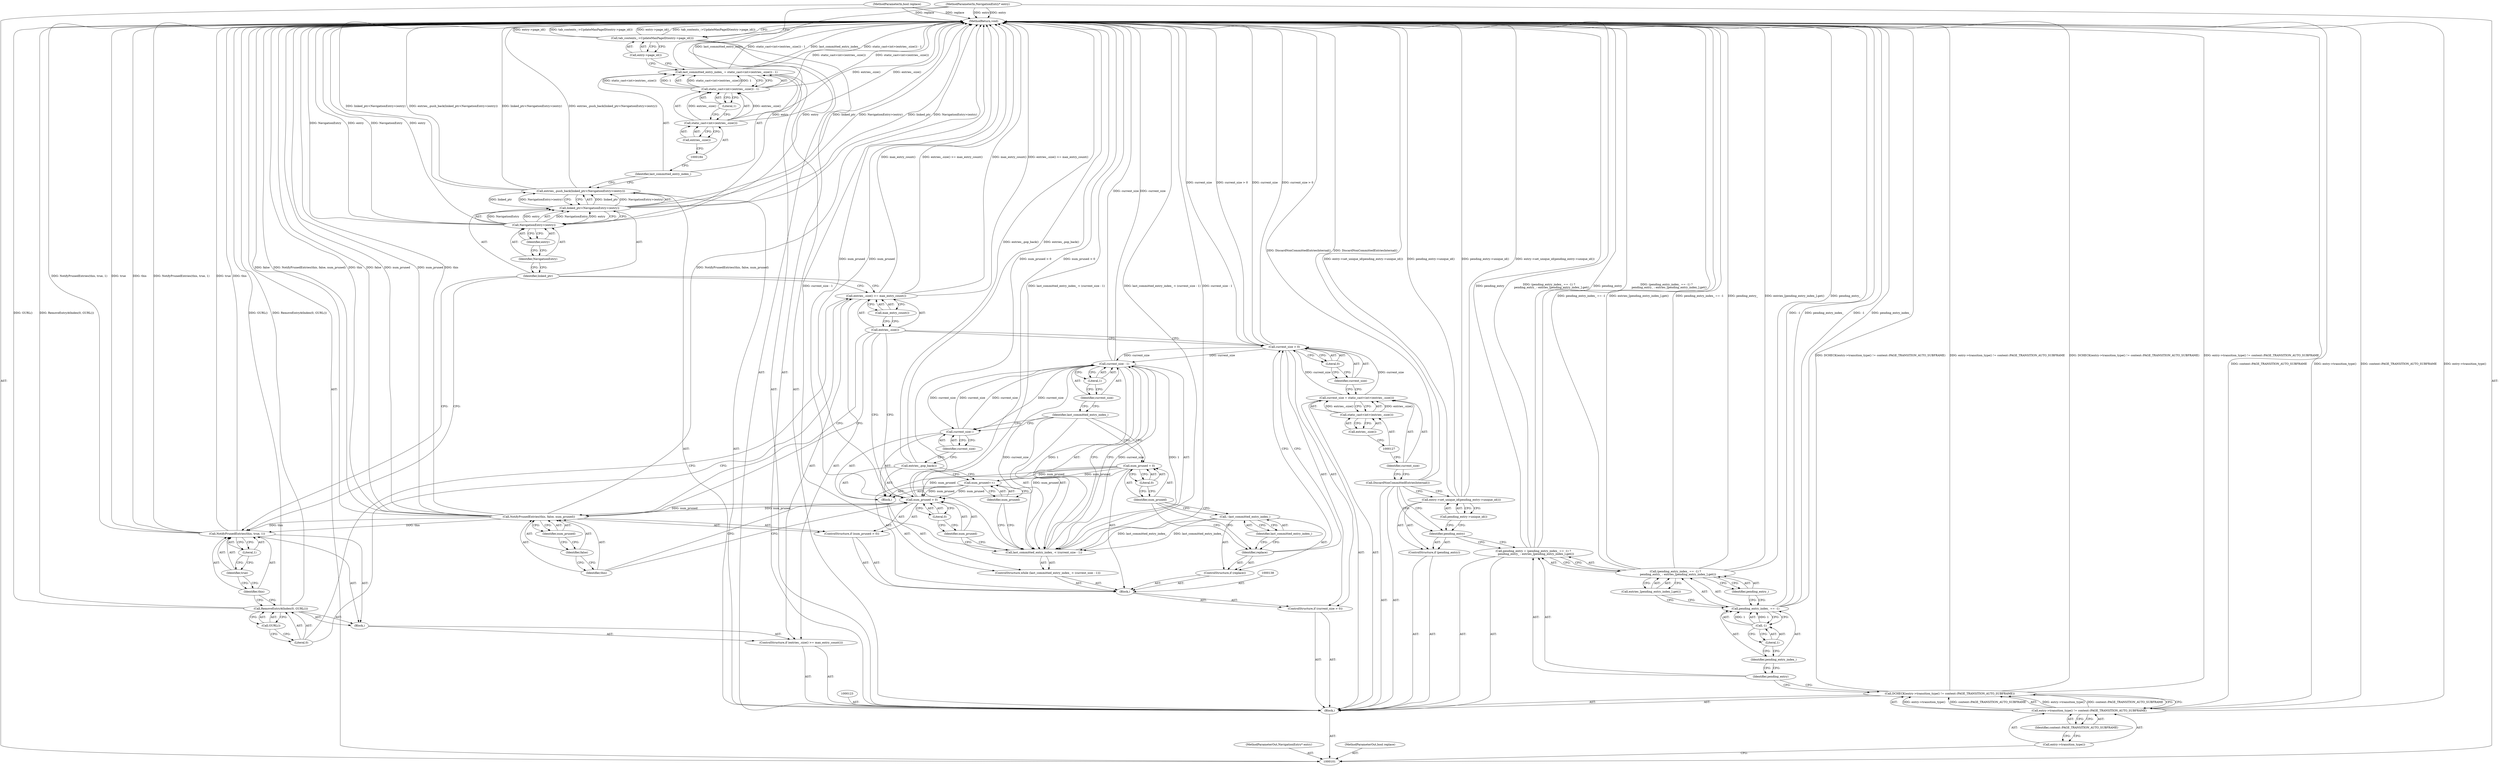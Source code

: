 digraph "1_Chrome_6a13a6c2fbae0b3269743e6a141fdfe0d9ec9793_5" {
"1000189" [label="(MethodReturn,void)"];
"1000102" [label="(MethodParameterIn,NavigationEntry* entry)"];
"1000312" [label="(MethodParameterOut,NavigationEntry* entry)"];
"1000122" [label="(Call,DiscardNonCommittedEntriesInternal())"];
"1000126" [label="(Call,static_cast<int>(entries_.size()))"];
"1000128" [label="(Call,entries_.size())"];
"1000124" [label="(Call,current_size = static_cast<int>(entries_.size()))"];
"1000125" [label="(Identifier,current_size)"];
"1000129" [label="(ControlStructure,if (current_size > 0))"];
"1000132" [label="(Literal,0)"];
"1000130" [label="(Call,current_size > 0)"];
"1000131" [label="(Identifier,current_size)"];
"1000134" [label="(ControlStructure,if (replace))"];
"1000135" [label="(Identifier,replace)"];
"1000136" [label="(Call,--last_committed_entry_index_)"];
"1000137" [label="(Identifier,last_committed_entry_index_)"];
"1000141" [label="(Literal,0)"];
"1000133" [label="(Block,)"];
"1000139" [label="(Call,num_pruned = 0)"];
"1000140" [label="(Identifier,num_pruned)"];
"1000143" [label="(Call,last_committed_entry_index_ < (current_size - 1))"];
"1000144" [label="(Identifier,last_committed_entry_index_)"];
"1000142" [label="(ControlStructure,while (last_committed_entry_index_ < (current_size - 1)))"];
"1000145" [label="(Call,current_size - 1)"];
"1000146" [label="(Identifier,current_size)"];
"1000147" [label="(Literal,1)"];
"1000148" [label="(Block,)"];
"1000103" [label="(MethodParameterIn,bool replace)"];
"1000313" [label="(MethodParameterOut,bool replace)"];
"1000104" [label="(Block,)"];
"1000149" [label="(Call,num_pruned++)"];
"1000150" [label="(Identifier,num_pruned)"];
"1000151" [label="(Call,entries_.pop_back())"];
"1000152" [label="(Call,current_size--)"];
"1000153" [label="(Identifier,current_size)"];
"1000157" [label="(Literal,0)"];
"1000154" [label="(ControlStructure,if (num_pruned > 0))"];
"1000155" [label="(Call,num_pruned > 0)"];
"1000156" [label="(Identifier,num_pruned)"];
"1000159" [label="(Identifier,this)"];
"1000160" [label="(Identifier,false)"];
"1000161" [label="(Identifier,num_pruned)"];
"1000158" [label="(Call,NotifyPrunedEntries(this, false, num_pruned))"];
"1000165" [label="(Call,max_entry_count())"];
"1000162" [label="(ControlStructure,if (entries_.size() >= max_entry_count()))"];
"1000166" [label="(Block,)"];
"1000163" [label="(Call,entries_.size() >= max_entry_count())"];
"1000164" [label="(Call,entries_.size())"];
"1000168" [label="(Literal,0)"];
"1000169" [label="(Call,GURL())"];
"1000167" [label="(Call,RemoveEntryAtIndex(0, GURL()))"];
"1000105" [label="(Call,DCHECK(entry->transition_type() != content::PAGE_TRANSITION_AUTO_SUBFRAME))"];
"1000108" [label="(Identifier,content::PAGE_TRANSITION_AUTO_SUBFRAME)"];
"1000106" [label="(Call,entry->transition_type() != content::PAGE_TRANSITION_AUTO_SUBFRAME)"];
"1000107" [label="(Call,entry->transition_type())"];
"1000171" [label="(Identifier,this)"];
"1000172" [label="(Identifier,true)"];
"1000173" [label="(Literal,1)"];
"1000170" [label="(Call,NotifyPrunedEntries(this, true, 1))"];
"1000174" [label="(Call,entries_.push_back(linked_ptr<NavigationEntry>(entry)))"];
"1000175" [label="(Call,linked_ptr<NavigationEntry>(entry))"];
"1000176" [label="(Identifier,linked_ptr)"];
"1000177" [label="(Call,NavigationEntry>(entry))"];
"1000178" [label="(Identifier,NavigationEntry)"];
"1000179" [label="(Identifier,entry)"];
"1000180" [label="(Call,last_committed_entry_index_ = static_cast<int>(entries_.size()) - 1)"];
"1000181" [label="(Identifier,last_committed_entry_index_)"];
"1000182" [label="(Call,static_cast<int>(entries_.size()) - 1)"];
"1000183" [label="(Call,static_cast<int>(entries_.size()))"];
"1000185" [label="(Call,entries_.size())"];
"1000186" [label="(Literal,1)"];
"1000187" [label="(Call,tab_contents_->UpdateMaxPageID(entry->page_id()))"];
"1000188" [label="(Call,entry->page_id())"];
"1000109" [label="(Call,pending_entry = (pending_entry_index_ == -1) ?\n      pending_entry_ : entries_[pending_entry_index_].get())"];
"1000110" [label="(Identifier,pending_entry)"];
"1000111" [label="(Call,(pending_entry_index_ == -1) ?\n      pending_entry_ : entries_[pending_entry_index_].get())"];
"1000112" [label="(Call,pending_entry_index_ == -1)"];
"1000113" [label="(Identifier,pending_entry_index_)"];
"1000114" [label="(Call,-1)"];
"1000115" [label="(Literal,1)"];
"1000117" [label="(Call,entries_[pending_entry_index_].get())"];
"1000116" [label="(Identifier,pending_entry_)"];
"1000118" [label="(ControlStructure,if (pending_entry))"];
"1000119" [label="(Identifier,pending_entry)"];
"1000121" [label="(Call,pending_entry->unique_id())"];
"1000120" [label="(Call,entry->set_unique_id(pending_entry->unique_id()))"];
"1000189" -> "1000101"  [label="AST: "];
"1000189" -> "1000187"  [label="CFG: "];
"1000130" -> "1000189"  [label="DDG: current_size > 0"];
"1000130" -> "1000189"  [label="DDG: current_size"];
"1000106" -> "1000189"  [label="DDG: content::PAGE_TRANSITION_AUTO_SUBFRAME"];
"1000106" -> "1000189"  [label="DDG: entry->transition_type()"];
"1000183" -> "1000189"  [label="DDG: entries_.size()"];
"1000167" -> "1000189"  [label="DDG: GURL()"];
"1000167" -> "1000189"  [label="DDG: RemoveEntryAtIndex(0, GURL())"];
"1000177" -> "1000189"  [label="DDG: entry"];
"1000177" -> "1000189"  [label="DDG: NavigationEntry"];
"1000105" -> "1000189"  [label="DDG: DCHECK(entry->transition_type() != content::PAGE_TRANSITION_AUTO_SUBFRAME)"];
"1000105" -> "1000189"  [label="DDG: entry->transition_type() != content::PAGE_TRANSITION_AUTO_SUBFRAME"];
"1000180" -> "1000189"  [label="DDG: last_committed_entry_index_"];
"1000180" -> "1000189"  [label="DDG: static_cast<int>(entries_.size()) - 1"];
"1000155" -> "1000189"  [label="DDG: num_pruned"];
"1000155" -> "1000189"  [label="DDG: num_pruned > 0"];
"1000158" -> "1000189"  [label="DDG: this"];
"1000158" -> "1000189"  [label="DDG: false"];
"1000158" -> "1000189"  [label="DDG: NotifyPrunedEntries(this, false, num_pruned)"];
"1000158" -> "1000189"  [label="DDG: num_pruned"];
"1000111" -> "1000189"  [label="DDG: entries_[pending_entry_index_].get()"];
"1000111" -> "1000189"  [label="DDG: pending_entry_index_ == -1"];
"1000111" -> "1000189"  [label="DDG: pending_entry_"];
"1000187" -> "1000189"  [label="DDG: entry->page_id()"];
"1000187" -> "1000189"  [label="DDG: tab_contents_->UpdateMaxPageID(entry->page_id())"];
"1000170" -> "1000189"  [label="DDG: true"];
"1000170" -> "1000189"  [label="DDG: this"];
"1000170" -> "1000189"  [label="DDG: NotifyPrunedEntries(this, true, 1)"];
"1000151" -> "1000189"  [label="DDG: entries_.pop_back()"];
"1000112" -> "1000189"  [label="DDG: -1"];
"1000112" -> "1000189"  [label="DDG: pending_entry_index_"];
"1000103" -> "1000189"  [label="DDG: replace"];
"1000120" -> "1000189"  [label="DDG: pending_entry->unique_id()"];
"1000120" -> "1000189"  [label="DDG: entry->set_unique_id(pending_entry->unique_id())"];
"1000175" -> "1000189"  [label="DDG: linked_ptr"];
"1000175" -> "1000189"  [label="DDG: NavigationEntry>(entry)"];
"1000102" -> "1000189"  [label="DDG: entry"];
"1000109" -> "1000189"  [label="DDG: pending_entry"];
"1000109" -> "1000189"  [label="DDG: (pending_entry_index_ == -1) ?\n      pending_entry_ : entries_[pending_entry_index_].get()"];
"1000143" -> "1000189"  [label="DDG: last_committed_entry_index_ < (current_size - 1)"];
"1000143" -> "1000189"  [label="DDG: current_size - 1"];
"1000122" -> "1000189"  [label="DDG: DiscardNonCommittedEntriesInternal()"];
"1000163" -> "1000189"  [label="DDG: entries_.size() >= max_entry_count()"];
"1000163" -> "1000189"  [label="DDG: max_entry_count()"];
"1000145" -> "1000189"  [label="DDG: current_size"];
"1000182" -> "1000189"  [label="DDG: static_cast<int>(entries_.size())"];
"1000174" -> "1000189"  [label="DDG: entries_.push_back(linked_ptr<NavigationEntry>(entry))"];
"1000174" -> "1000189"  [label="DDG: linked_ptr<NavigationEntry>(entry)"];
"1000102" -> "1000101"  [label="AST: "];
"1000102" -> "1000189"  [label="DDG: entry"];
"1000102" -> "1000177"  [label="DDG: entry"];
"1000312" -> "1000101"  [label="AST: "];
"1000122" -> "1000104"  [label="AST: "];
"1000122" -> "1000120"  [label="CFG: "];
"1000122" -> "1000119"  [label="CFG: "];
"1000125" -> "1000122"  [label="CFG: "];
"1000122" -> "1000189"  [label="DDG: DiscardNonCommittedEntriesInternal()"];
"1000126" -> "1000124"  [label="AST: "];
"1000126" -> "1000128"  [label="CFG: "];
"1000127" -> "1000126"  [label="AST: "];
"1000128" -> "1000126"  [label="AST: "];
"1000124" -> "1000126"  [label="CFG: "];
"1000126" -> "1000124"  [label="DDG: entries_.size()"];
"1000128" -> "1000126"  [label="AST: "];
"1000128" -> "1000127"  [label="CFG: "];
"1000126" -> "1000128"  [label="CFG: "];
"1000124" -> "1000104"  [label="AST: "];
"1000124" -> "1000126"  [label="CFG: "];
"1000125" -> "1000124"  [label="AST: "];
"1000126" -> "1000124"  [label="AST: "];
"1000131" -> "1000124"  [label="CFG: "];
"1000126" -> "1000124"  [label="DDG: entries_.size()"];
"1000124" -> "1000130"  [label="DDG: current_size"];
"1000125" -> "1000124"  [label="AST: "];
"1000125" -> "1000122"  [label="CFG: "];
"1000127" -> "1000125"  [label="CFG: "];
"1000129" -> "1000104"  [label="AST: "];
"1000130" -> "1000129"  [label="AST: "];
"1000133" -> "1000129"  [label="AST: "];
"1000132" -> "1000130"  [label="AST: "];
"1000132" -> "1000131"  [label="CFG: "];
"1000130" -> "1000132"  [label="CFG: "];
"1000130" -> "1000129"  [label="AST: "];
"1000130" -> "1000132"  [label="CFG: "];
"1000131" -> "1000130"  [label="AST: "];
"1000132" -> "1000130"  [label="AST: "];
"1000135" -> "1000130"  [label="CFG: "];
"1000164" -> "1000130"  [label="CFG: "];
"1000130" -> "1000189"  [label="DDG: current_size > 0"];
"1000130" -> "1000189"  [label="DDG: current_size"];
"1000124" -> "1000130"  [label="DDG: current_size"];
"1000130" -> "1000145"  [label="DDG: current_size"];
"1000131" -> "1000130"  [label="AST: "];
"1000131" -> "1000124"  [label="CFG: "];
"1000132" -> "1000131"  [label="CFG: "];
"1000134" -> "1000133"  [label="AST: "];
"1000135" -> "1000134"  [label="AST: "];
"1000136" -> "1000134"  [label="AST: "];
"1000135" -> "1000134"  [label="AST: "];
"1000135" -> "1000130"  [label="CFG: "];
"1000137" -> "1000135"  [label="CFG: "];
"1000140" -> "1000135"  [label="CFG: "];
"1000136" -> "1000134"  [label="AST: "];
"1000136" -> "1000137"  [label="CFG: "];
"1000137" -> "1000136"  [label="AST: "];
"1000140" -> "1000136"  [label="CFG: "];
"1000136" -> "1000143"  [label="DDG: last_committed_entry_index_"];
"1000137" -> "1000136"  [label="AST: "];
"1000137" -> "1000135"  [label="CFG: "];
"1000136" -> "1000137"  [label="CFG: "];
"1000141" -> "1000139"  [label="AST: "];
"1000141" -> "1000140"  [label="CFG: "];
"1000139" -> "1000141"  [label="CFG: "];
"1000133" -> "1000129"  [label="AST: "];
"1000134" -> "1000133"  [label="AST: "];
"1000138" -> "1000133"  [label="AST: "];
"1000139" -> "1000133"  [label="AST: "];
"1000142" -> "1000133"  [label="AST: "];
"1000154" -> "1000133"  [label="AST: "];
"1000139" -> "1000133"  [label="AST: "];
"1000139" -> "1000141"  [label="CFG: "];
"1000140" -> "1000139"  [label="AST: "];
"1000141" -> "1000139"  [label="AST: "];
"1000144" -> "1000139"  [label="CFG: "];
"1000139" -> "1000149"  [label="DDG: num_pruned"];
"1000139" -> "1000155"  [label="DDG: num_pruned"];
"1000140" -> "1000139"  [label="AST: "];
"1000140" -> "1000136"  [label="CFG: "];
"1000140" -> "1000135"  [label="CFG: "];
"1000141" -> "1000140"  [label="CFG: "];
"1000143" -> "1000142"  [label="AST: "];
"1000143" -> "1000145"  [label="CFG: "];
"1000144" -> "1000143"  [label="AST: "];
"1000145" -> "1000143"  [label="AST: "];
"1000150" -> "1000143"  [label="CFG: "];
"1000156" -> "1000143"  [label="CFG: "];
"1000143" -> "1000189"  [label="DDG: last_committed_entry_index_ < (current_size - 1)"];
"1000143" -> "1000189"  [label="DDG: current_size - 1"];
"1000136" -> "1000143"  [label="DDG: last_committed_entry_index_"];
"1000145" -> "1000143"  [label="DDG: current_size"];
"1000145" -> "1000143"  [label="DDG: 1"];
"1000144" -> "1000143"  [label="AST: "];
"1000144" -> "1000152"  [label="CFG: "];
"1000144" -> "1000139"  [label="CFG: "];
"1000146" -> "1000144"  [label="CFG: "];
"1000142" -> "1000133"  [label="AST: "];
"1000143" -> "1000142"  [label="AST: "];
"1000148" -> "1000142"  [label="AST: "];
"1000145" -> "1000143"  [label="AST: "];
"1000145" -> "1000147"  [label="CFG: "];
"1000146" -> "1000145"  [label="AST: "];
"1000147" -> "1000145"  [label="AST: "];
"1000143" -> "1000145"  [label="CFG: "];
"1000145" -> "1000189"  [label="DDG: current_size"];
"1000145" -> "1000143"  [label="DDG: current_size"];
"1000145" -> "1000143"  [label="DDG: 1"];
"1000152" -> "1000145"  [label="DDG: current_size"];
"1000130" -> "1000145"  [label="DDG: current_size"];
"1000145" -> "1000152"  [label="DDG: current_size"];
"1000146" -> "1000145"  [label="AST: "];
"1000146" -> "1000144"  [label="CFG: "];
"1000147" -> "1000146"  [label="CFG: "];
"1000147" -> "1000145"  [label="AST: "];
"1000147" -> "1000146"  [label="CFG: "];
"1000145" -> "1000147"  [label="CFG: "];
"1000148" -> "1000142"  [label="AST: "];
"1000149" -> "1000148"  [label="AST: "];
"1000151" -> "1000148"  [label="AST: "];
"1000152" -> "1000148"  [label="AST: "];
"1000103" -> "1000101"  [label="AST: "];
"1000103" -> "1000189"  [label="DDG: replace"];
"1000313" -> "1000101"  [label="AST: "];
"1000104" -> "1000101"  [label="AST: "];
"1000105" -> "1000104"  [label="AST: "];
"1000109" -> "1000104"  [label="AST: "];
"1000118" -> "1000104"  [label="AST: "];
"1000122" -> "1000104"  [label="AST: "];
"1000123" -> "1000104"  [label="AST: "];
"1000124" -> "1000104"  [label="AST: "];
"1000129" -> "1000104"  [label="AST: "];
"1000162" -> "1000104"  [label="AST: "];
"1000174" -> "1000104"  [label="AST: "];
"1000180" -> "1000104"  [label="AST: "];
"1000187" -> "1000104"  [label="AST: "];
"1000149" -> "1000148"  [label="AST: "];
"1000149" -> "1000150"  [label="CFG: "];
"1000150" -> "1000149"  [label="AST: "];
"1000151" -> "1000149"  [label="CFG: "];
"1000139" -> "1000149"  [label="DDG: num_pruned"];
"1000149" -> "1000155"  [label="DDG: num_pruned"];
"1000150" -> "1000149"  [label="AST: "];
"1000150" -> "1000143"  [label="CFG: "];
"1000149" -> "1000150"  [label="CFG: "];
"1000151" -> "1000148"  [label="AST: "];
"1000151" -> "1000149"  [label="CFG: "];
"1000153" -> "1000151"  [label="CFG: "];
"1000151" -> "1000189"  [label="DDG: entries_.pop_back()"];
"1000152" -> "1000148"  [label="AST: "];
"1000152" -> "1000153"  [label="CFG: "];
"1000153" -> "1000152"  [label="AST: "];
"1000144" -> "1000152"  [label="CFG: "];
"1000152" -> "1000145"  [label="DDG: current_size"];
"1000145" -> "1000152"  [label="DDG: current_size"];
"1000153" -> "1000152"  [label="AST: "];
"1000153" -> "1000151"  [label="CFG: "];
"1000152" -> "1000153"  [label="CFG: "];
"1000157" -> "1000155"  [label="AST: "];
"1000157" -> "1000156"  [label="CFG: "];
"1000155" -> "1000157"  [label="CFG: "];
"1000154" -> "1000133"  [label="AST: "];
"1000155" -> "1000154"  [label="AST: "];
"1000158" -> "1000154"  [label="AST: "];
"1000155" -> "1000154"  [label="AST: "];
"1000155" -> "1000157"  [label="CFG: "];
"1000156" -> "1000155"  [label="AST: "];
"1000157" -> "1000155"  [label="AST: "];
"1000159" -> "1000155"  [label="CFG: "];
"1000164" -> "1000155"  [label="CFG: "];
"1000155" -> "1000189"  [label="DDG: num_pruned"];
"1000155" -> "1000189"  [label="DDG: num_pruned > 0"];
"1000139" -> "1000155"  [label="DDG: num_pruned"];
"1000149" -> "1000155"  [label="DDG: num_pruned"];
"1000155" -> "1000158"  [label="DDG: num_pruned"];
"1000156" -> "1000155"  [label="AST: "];
"1000156" -> "1000143"  [label="CFG: "];
"1000157" -> "1000156"  [label="CFG: "];
"1000159" -> "1000158"  [label="AST: "];
"1000159" -> "1000155"  [label="CFG: "];
"1000160" -> "1000159"  [label="CFG: "];
"1000160" -> "1000158"  [label="AST: "];
"1000160" -> "1000159"  [label="CFG: "];
"1000161" -> "1000160"  [label="CFG: "];
"1000161" -> "1000158"  [label="AST: "];
"1000161" -> "1000160"  [label="CFG: "];
"1000158" -> "1000161"  [label="CFG: "];
"1000158" -> "1000154"  [label="AST: "];
"1000158" -> "1000161"  [label="CFG: "];
"1000159" -> "1000158"  [label="AST: "];
"1000160" -> "1000158"  [label="AST: "];
"1000161" -> "1000158"  [label="AST: "];
"1000164" -> "1000158"  [label="CFG: "];
"1000158" -> "1000189"  [label="DDG: this"];
"1000158" -> "1000189"  [label="DDG: false"];
"1000158" -> "1000189"  [label="DDG: NotifyPrunedEntries(this, false, num_pruned)"];
"1000158" -> "1000189"  [label="DDG: num_pruned"];
"1000155" -> "1000158"  [label="DDG: num_pruned"];
"1000158" -> "1000170"  [label="DDG: this"];
"1000165" -> "1000163"  [label="AST: "];
"1000165" -> "1000164"  [label="CFG: "];
"1000163" -> "1000165"  [label="CFG: "];
"1000162" -> "1000104"  [label="AST: "];
"1000163" -> "1000162"  [label="AST: "];
"1000166" -> "1000162"  [label="AST: "];
"1000166" -> "1000162"  [label="AST: "];
"1000167" -> "1000166"  [label="AST: "];
"1000170" -> "1000166"  [label="AST: "];
"1000163" -> "1000162"  [label="AST: "];
"1000163" -> "1000165"  [label="CFG: "];
"1000164" -> "1000163"  [label="AST: "];
"1000165" -> "1000163"  [label="AST: "];
"1000168" -> "1000163"  [label="CFG: "];
"1000176" -> "1000163"  [label="CFG: "];
"1000163" -> "1000189"  [label="DDG: entries_.size() >= max_entry_count()"];
"1000163" -> "1000189"  [label="DDG: max_entry_count()"];
"1000164" -> "1000163"  [label="AST: "];
"1000164" -> "1000158"  [label="CFG: "];
"1000164" -> "1000155"  [label="CFG: "];
"1000164" -> "1000130"  [label="CFG: "];
"1000165" -> "1000164"  [label="CFG: "];
"1000168" -> "1000167"  [label="AST: "];
"1000168" -> "1000163"  [label="CFG: "];
"1000169" -> "1000168"  [label="CFG: "];
"1000169" -> "1000167"  [label="AST: "];
"1000169" -> "1000168"  [label="CFG: "];
"1000167" -> "1000169"  [label="CFG: "];
"1000167" -> "1000166"  [label="AST: "];
"1000167" -> "1000169"  [label="CFG: "];
"1000168" -> "1000167"  [label="AST: "];
"1000169" -> "1000167"  [label="AST: "];
"1000171" -> "1000167"  [label="CFG: "];
"1000167" -> "1000189"  [label="DDG: GURL()"];
"1000167" -> "1000189"  [label="DDG: RemoveEntryAtIndex(0, GURL())"];
"1000105" -> "1000104"  [label="AST: "];
"1000105" -> "1000106"  [label="CFG: "];
"1000106" -> "1000105"  [label="AST: "];
"1000110" -> "1000105"  [label="CFG: "];
"1000105" -> "1000189"  [label="DDG: DCHECK(entry->transition_type() != content::PAGE_TRANSITION_AUTO_SUBFRAME)"];
"1000105" -> "1000189"  [label="DDG: entry->transition_type() != content::PAGE_TRANSITION_AUTO_SUBFRAME"];
"1000106" -> "1000105"  [label="DDG: entry->transition_type()"];
"1000106" -> "1000105"  [label="DDG: content::PAGE_TRANSITION_AUTO_SUBFRAME"];
"1000108" -> "1000106"  [label="AST: "];
"1000108" -> "1000107"  [label="CFG: "];
"1000106" -> "1000108"  [label="CFG: "];
"1000106" -> "1000105"  [label="AST: "];
"1000106" -> "1000108"  [label="CFG: "];
"1000107" -> "1000106"  [label="AST: "];
"1000108" -> "1000106"  [label="AST: "];
"1000105" -> "1000106"  [label="CFG: "];
"1000106" -> "1000189"  [label="DDG: content::PAGE_TRANSITION_AUTO_SUBFRAME"];
"1000106" -> "1000189"  [label="DDG: entry->transition_type()"];
"1000106" -> "1000105"  [label="DDG: entry->transition_type()"];
"1000106" -> "1000105"  [label="DDG: content::PAGE_TRANSITION_AUTO_SUBFRAME"];
"1000107" -> "1000106"  [label="AST: "];
"1000107" -> "1000101"  [label="CFG: "];
"1000108" -> "1000107"  [label="CFG: "];
"1000171" -> "1000170"  [label="AST: "];
"1000171" -> "1000167"  [label="CFG: "];
"1000172" -> "1000171"  [label="CFG: "];
"1000172" -> "1000170"  [label="AST: "];
"1000172" -> "1000171"  [label="CFG: "];
"1000173" -> "1000172"  [label="CFG: "];
"1000173" -> "1000170"  [label="AST: "];
"1000173" -> "1000172"  [label="CFG: "];
"1000170" -> "1000173"  [label="CFG: "];
"1000170" -> "1000166"  [label="AST: "];
"1000170" -> "1000173"  [label="CFG: "];
"1000171" -> "1000170"  [label="AST: "];
"1000172" -> "1000170"  [label="AST: "];
"1000173" -> "1000170"  [label="AST: "];
"1000176" -> "1000170"  [label="CFG: "];
"1000170" -> "1000189"  [label="DDG: true"];
"1000170" -> "1000189"  [label="DDG: this"];
"1000170" -> "1000189"  [label="DDG: NotifyPrunedEntries(this, true, 1)"];
"1000158" -> "1000170"  [label="DDG: this"];
"1000174" -> "1000104"  [label="AST: "];
"1000174" -> "1000175"  [label="CFG: "];
"1000175" -> "1000174"  [label="AST: "];
"1000181" -> "1000174"  [label="CFG: "];
"1000174" -> "1000189"  [label="DDG: entries_.push_back(linked_ptr<NavigationEntry>(entry))"];
"1000174" -> "1000189"  [label="DDG: linked_ptr<NavigationEntry>(entry)"];
"1000175" -> "1000174"  [label="DDG: linked_ptr"];
"1000175" -> "1000174"  [label="DDG: NavigationEntry>(entry)"];
"1000175" -> "1000174"  [label="AST: "];
"1000175" -> "1000177"  [label="CFG: "];
"1000176" -> "1000175"  [label="AST: "];
"1000177" -> "1000175"  [label="AST: "];
"1000174" -> "1000175"  [label="CFG: "];
"1000175" -> "1000189"  [label="DDG: linked_ptr"];
"1000175" -> "1000189"  [label="DDG: NavigationEntry>(entry)"];
"1000175" -> "1000174"  [label="DDG: linked_ptr"];
"1000175" -> "1000174"  [label="DDG: NavigationEntry>(entry)"];
"1000177" -> "1000175"  [label="DDG: NavigationEntry"];
"1000177" -> "1000175"  [label="DDG: entry"];
"1000176" -> "1000175"  [label="AST: "];
"1000176" -> "1000170"  [label="CFG: "];
"1000176" -> "1000163"  [label="CFG: "];
"1000178" -> "1000176"  [label="CFG: "];
"1000177" -> "1000175"  [label="AST: "];
"1000177" -> "1000179"  [label="CFG: "];
"1000178" -> "1000177"  [label="AST: "];
"1000179" -> "1000177"  [label="AST: "];
"1000175" -> "1000177"  [label="CFG: "];
"1000177" -> "1000189"  [label="DDG: entry"];
"1000177" -> "1000189"  [label="DDG: NavigationEntry"];
"1000177" -> "1000175"  [label="DDG: NavigationEntry"];
"1000177" -> "1000175"  [label="DDG: entry"];
"1000102" -> "1000177"  [label="DDG: entry"];
"1000178" -> "1000177"  [label="AST: "];
"1000178" -> "1000176"  [label="CFG: "];
"1000179" -> "1000178"  [label="CFG: "];
"1000179" -> "1000177"  [label="AST: "];
"1000179" -> "1000178"  [label="CFG: "];
"1000177" -> "1000179"  [label="CFG: "];
"1000180" -> "1000104"  [label="AST: "];
"1000180" -> "1000182"  [label="CFG: "];
"1000181" -> "1000180"  [label="AST: "];
"1000182" -> "1000180"  [label="AST: "];
"1000188" -> "1000180"  [label="CFG: "];
"1000180" -> "1000189"  [label="DDG: last_committed_entry_index_"];
"1000180" -> "1000189"  [label="DDG: static_cast<int>(entries_.size()) - 1"];
"1000182" -> "1000180"  [label="DDG: static_cast<int>(entries_.size())"];
"1000182" -> "1000180"  [label="DDG: 1"];
"1000181" -> "1000180"  [label="AST: "];
"1000181" -> "1000174"  [label="CFG: "];
"1000184" -> "1000181"  [label="CFG: "];
"1000182" -> "1000180"  [label="AST: "];
"1000182" -> "1000186"  [label="CFG: "];
"1000183" -> "1000182"  [label="AST: "];
"1000186" -> "1000182"  [label="AST: "];
"1000180" -> "1000182"  [label="CFG: "];
"1000182" -> "1000189"  [label="DDG: static_cast<int>(entries_.size())"];
"1000182" -> "1000180"  [label="DDG: static_cast<int>(entries_.size())"];
"1000182" -> "1000180"  [label="DDG: 1"];
"1000183" -> "1000182"  [label="DDG: entries_.size()"];
"1000183" -> "1000182"  [label="AST: "];
"1000183" -> "1000185"  [label="CFG: "];
"1000184" -> "1000183"  [label="AST: "];
"1000185" -> "1000183"  [label="AST: "];
"1000186" -> "1000183"  [label="CFG: "];
"1000183" -> "1000189"  [label="DDG: entries_.size()"];
"1000183" -> "1000182"  [label="DDG: entries_.size()"];
"1000185" -> "1000183"  [label="AST: "];
"1000185" -> "1000184"  [label="CFG: "];
"1000183" -> "1000185"  [label="CFG: "];
"1000186" -> "1000182"  [label="AST: "];
"1000186" -> "1000183"  [label="CFG: "];
"1000182" -> "1000186"  [label="CFG: "];
"1000187" -> "1000104"  [label="AST: "];
"1000187" -> "1000188"  [label="CFG: "];
"1000188" -> "1000187"  [label="AST: "];
"1000189" -> "1000187"  [label="CFG: "];
"1000187" -> "1000189"  [label="DDG: entry->page_id()"];
"1000187" -> "1000189"  [label="DDG: tab_contents_->UpdateMaxPageID(entry->page_id())"];
"1000188" -> "1000187"  [label="AST: "];
"1000188" -> "1000180"  [label="CFG: "];
"1000187" -> "1000188"  [label="CFG: "];
"1000109" -> "1000104"  [label="AST: "];
"1000109" -> "1000111"  [label="CFG: "];
"1000110" -> "1000109"  [label="AST: "];
"1000111" -> "1000109"  [label="AST: "];
"1000119" -> "1000109"  [label="CFG: "];
"1000109" -> "1000189"  [label="DDG: pending_entry"];
"1000109" -> "1000189"  [label="DDG: (pending_entry_index_ == -1) ?\n      pending_entry_ : entries_[pending_entry_index_].get()"];
"1000110" -> "1000109"  [label="AST: "];
"1000110" -> "1000105"  [label="CFG: "];
"1000113" -> "1000110"  [label="CFG: "];
"1000111" -> "1000109"  [label="AST: "];
"1000111" -> "1000116"  [label="CFG: "];
"1000111" -> "1000117"  [label="CFG: "];
"1000112" -> "1000111"  [label="AST: "];
"1000116" -> "1000111"  [label="AST: "];
"1000117" -> "1000111"  [label="AST: "];
"1000109" -> "1000111"  [label="CFG: "];
"1000111" -> "1000189"  [label="DDG: entries_[pending_entry_index_].get()"];
"1000111" -> "1000189"  [label="DDG: pending_entry_index_ == -1"];
"1000111" -> "1000189"  [label="DDG: pending_entry_"];
"1000112" -> "1000111"  [label="AST: "];
"1000112" -> "1000114"  [label="CFG: "];
"1000113" -> "1000112"  [label="AST: "];
"1000114" -> "1000112"  [label="AST: "];
"1000116" -> "1000112"  [label="CFG: "];
"1000117" -> "1000112"  [label="CFG: "];
"1000112" -> "1000189"  [label="DDG: -1"];
"1000112" -> "1000189"  [label="DDG: pending_entry_index_"];
"1000114" -> "1000112"  [label="DDG: 1"];
"1000113" -> "1000112"  [label="AST: "];
"1000113" -> "1000110"  [label="CFG: "];
"1000115" -> "1000113"  [label="CFG: "];
"1000114" -> "1000112"  [label="AST: "];
"1000114" -> "1000115"  [label="CFG: "];
"1000115" -> "1000114"  [label="AST: "];
"1000112" -> "1000114"  [label="CFG: "];
"1000114" -> "1000112"  [label="DDG: 1"];
"1000115" -> "1000114"  [label="AST: "];
"1000115" -> "1000113"  [label="CFG: "];
"1000114" -> "1000115"  [label="CFG: "];
"1000117" -> "1000111"  [label="AST: "];
"1000117" -> "1000112"  [label="CFG: "];
"1000111" -> "1000117"  [label="CFG: "];
"1000116" -> "1000111"  [label="AST: "];
"1000116" -> "1000112"  [label="CFG: "];
"1000111" -> "1000116"  [label="CFG: "];
"1000118" -> "1000104"  [label="AST: "];
"1000119" -> "1000118"  [label="AST: "];
"1000120" -> "1000118"  [label="AST: "];
"1000119" -> "1000118"  [label="AST: "];
"1000119" -> "1000109"  [label="CFG: "];
"1000121" -> "1000119"  [label="CFG: "];
"1000122" -> "1000119"  [label="CFG: "];
"1000121" -> "1000120"  [label="AST: "];
"1000121" -> "1000119"  [label="CFG: "];
"1000120" -> "1000121"  [label="CFG: "];
"1000120" -> "1000118"  [label="AST: "];
"1000120" -> "1000121"  [label="CFG: "];
"1000121" -> "1000120"  [label="AST: "];
"1000122" -> "1000120"  [label="CFG: "];
"1000120" -> "1000189"  [label="DDG: pending_entry->unique_id()"];
"1000120" -> "1000189"  [label="DDG: entry->set_unique_id(pending_entry->unique_id())"];
}
